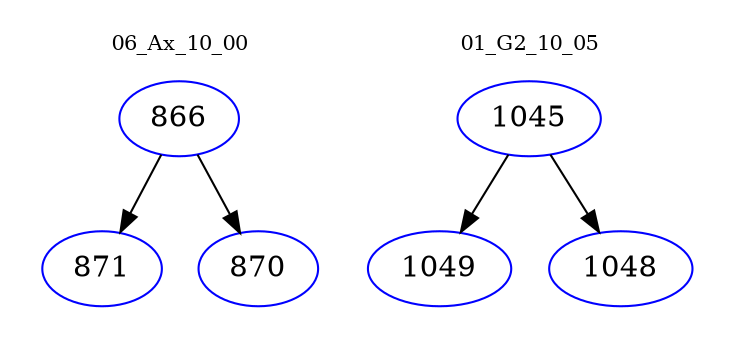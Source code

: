 digraph{
subgraph cluster_0 {
color = white
label = "06_Ax_10_00";
fontsize=10;
T0_866 [label="866", color="blue"]
T0_866 -> T0_871 [color="black"]
T0_871 [label="871", color="blue"]
T0_866 -> T0_870 [color="black"]
T0_870 [label="870", color="blue"]
}
subgraph cluster_1 {
color = white
label = "01_G2_10_05";
fontsize=10;
T1_1045 [label="1045", color="blue"]
T1_1045 -> T1_1049 [color="black"]
T1_1049 [label="1049", color="blue"]
T1_1045 -> T1_1048 [color="black"]
T1_1048 [label="1048", color="blue"]
}
}
